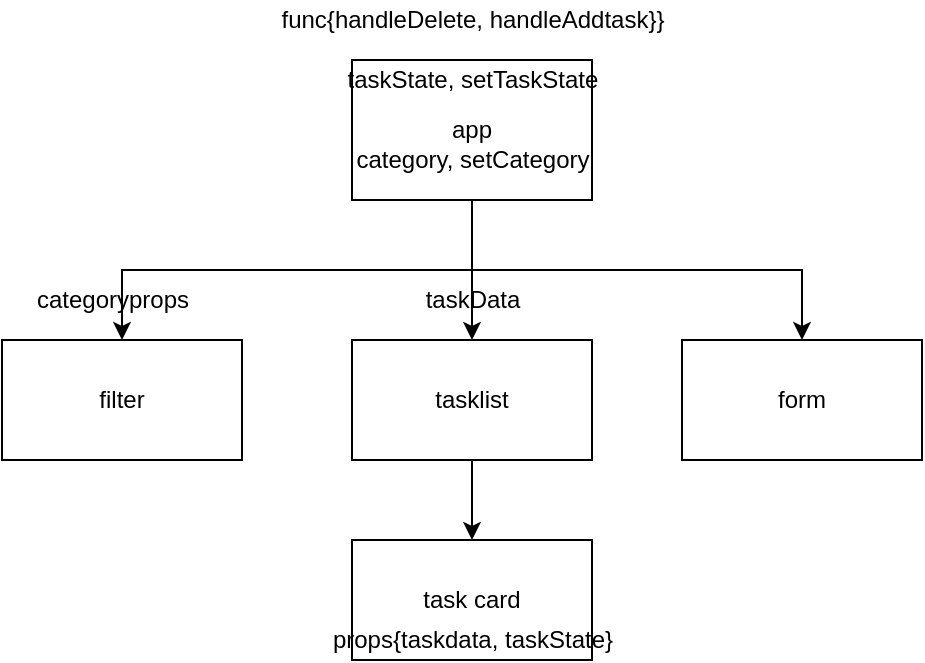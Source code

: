 <mxfile>
    <diagram id="bJeGm2CFE2C9yYEcsmze" name="Page-1">
        <mxGraphModel dx="990" dy="520" grid="1" gridSize="10" guides="1" tooltips="1" connect="1" arrows="1" fold="1" page="1" pageScale="1" pageWidth="850" pageHeight="1100" math="0" shadow="0">
            <root>
                <mxCell id="0"/>
                <mxCell id="1" parent="0"/>
                <mxCell id="enJmSS3pA69tSylehwzT-5" style="edgeStyle=orthogonalEdgeStyle;rounded=0;orthogonalLoop=1;jettySize=auto;html=1;entryX=0.5;entryY=0;entryDx=0;entryDy=0;" edge="1" parent="1" source="enJmSS3pA69tSylehwzT-1" target="enJmSS3pA69tSylehwzT-3">
                    <mxGeometry relative="1" as="geometry"/>
                </mxCell>
                <mxCell id="enJmSS3pA69tSylehwzT-7" style="edgeStyle=orthogonalEdgeStyle;rounded=0;orthogonalLoop=1;jettySize=auto;html=1;exitX=0.5;exitY=1;exitDx=0;exitDy=0;entryX=0.5;entryY=0;entryDx=0;entryDy=0;" edge="1" parent="1" source="enJmSS3pA69tSylehwzT-1" target="enJmSS3pA69tSylehwzT-4">
                    <mxGeometry relative="1" as="geometry"/>
                </mxCell>
                <mxCell id="enJmSS3pA69tSylehwzT-8" style="edgeStyle=orthogonalEdgeStyle;rounded=0;orthogonalLoop=1;jettySize=auto;html=1;exitX=0.5;exitY=1;exitDx=0;exitDy=0;entryX=0.5;entryY=0;entryDx=0;entryDy=0;" edge="1" parent="1" source="enJmSS3pA69tSylehwzT-1" target="enJmSS3pA69tSylehwzT-2">
                    <mxGeometry relative="1" as="geometry"/>
                </mxCell>
                <mxCell id="enJmSS3pA69tSylehwzT-1" value="app" style="whiteSpace=wrap;html=1;" vertex="1" parent="1">
                    <mxGeometry x="365" y="90" width="120" height="70" as="geometry"/>
                </mxCell>
                <mxCell id="enJmSS3pA69tSylehwzT-2" value="form" style="whiteSpace=wrap;html=1;" vertex="1" parent="1">
                    <mxGeometry x="530" y="230" width="120" height="60" as="geometry"/>
                </mxCell>
                <mxCell id="enJmSS3pA69tSylehwzT-10" style="edgeStyle=orthogonalEdgeStyle;rounded=0;orthogonalLoop=1;jettySize=auto;html=1;entryX=0.5;entryY=0;entryDx=0;entryDy=0;" edge="1" parent="1" source="enJmSS3pA69tSylehwzT-3" target="enJmSS3pA69tSylehwzT-9">
                    <mxGeometry relative="1" as="geometry"/>
                </mxCell>
                <mxCell id="enJmSS3pA69tSylehwzT-3" value="tasklist" style="whiteSpace=wrap;html=1;" vertex="1" parent="1">
                    <mxGeometry x="365" y="230" width="120" height="60" as="geometry"/>
                </mxCell>
                <mxCell id="enJmSS3pA69tSylehwzT-4" value="filter" style="whiteSpace=wrap;html=1;" vertex="1" parent="1">
                    <mxGeometry x="190" y="230" width="120" height="60" as="geometry"/>
                </mxCell>
                <mxCell id="enJmSS3pA69tSylehwzT-9" value="task card" style="whiteSpace=wrap;html=1;" vertex="1" parent="1">
                    <mxGeometry x="365" y="330" width="120" height="60" as="geometry"/>
                </mxCell>
                <mxCell id="enJmSS3pA69tSylehwzT-11" value="taskData" style="text;html=1;align=center;verticalAlign=middle;resizable=0;points=[];autosize=1;strokeColor=none;" vertex="1" parent="1">
                    <mxGeometry x="395" y="200" width="60" height="20" as="geometry"/>
                </mxCell>
                <mxCell id="enJmSS3pA69tSylehwzT-12" value="taskState, setTaskState" style="text;html=1;align=center;verticalAlign=middle;resizable=0;points=[];autosize=1;strokeColor=none;" vertex="1" parent="1">
                    <mxGeometry x="355" y="90" width="140" height="20" as="geometry"/>
                </mxCell>
                <mxCell id="enJmSS3pA69tSylehwzT-13" value="props{taskdata, taskState}" style="text;html=1;align=center;verticalAlign=middle;resizable=0;points=[];autosize=1;strokeColor=none;" vertex="1" parent="1">
                    <mxGeometry x="345" y="370" width="160" height="20" as="geometry"/>
                </mxCell>
                <mxCell id="enJmSS3pA69tSylehwzT-14" value="func{handleDelete, handleAddtask}}" style="text;html=1;align=center;verticalAlign=middle;resizable=0;points=[];autosize=1;strokeColor=none;" vertex="1" parent="1">
                    <mxGeometry x="320" y="60" width="210" height="20" as="geometry"/>
                </mxCell>
                <mxCell id="enJmSS3pA69tSylehwzT-15" value="categoryprops" style="text;html=1;align=center;verticalAlign=middle;resizable=0;points=[];autosize=1;strokeColor=none;" vertex="1" parent="1">
                    <mxGeometry x="200" y="200" width="90" height="20" as="geometry"/>
                </mxCell>
                <mxCell id="enJmSS3pA69tSylehwzT-16" value="category, setCategory" style="text;html=1;align=center;verticalAlign=middle;resizable=0;points=[];autosize=1;strokeColor=none;" vertex="1" parent="1">
                    <mxGeometry x="360" y="130" width="130" height="20" as="geometry"/>
                </mxCell>
            </root>
        </mxGraphModel>
    </diagram>
</mxfile>